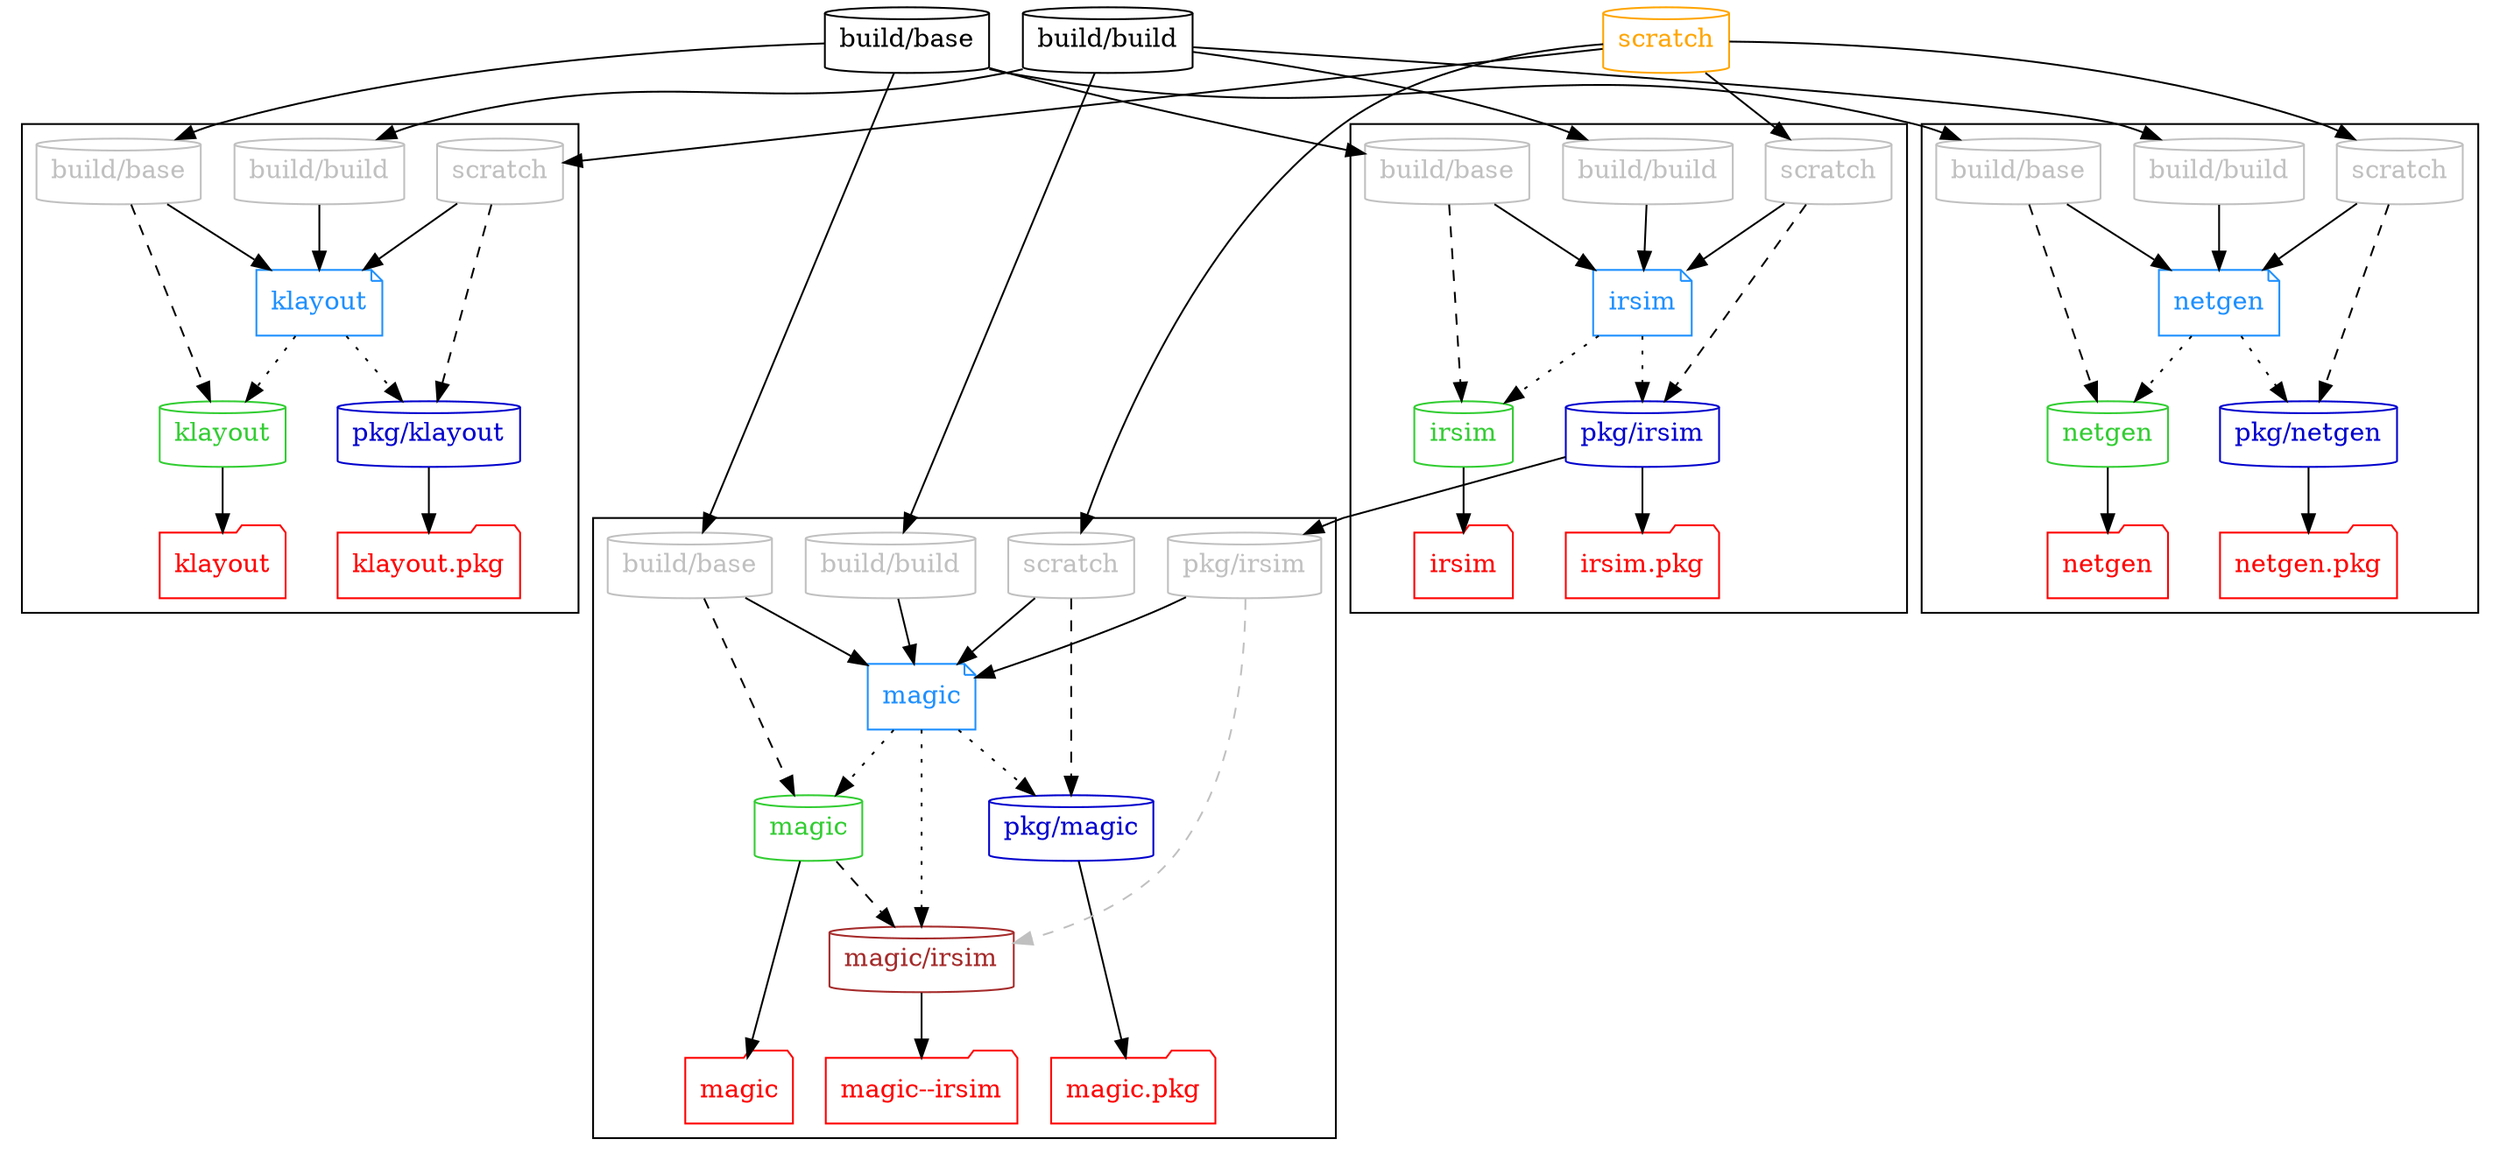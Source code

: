 # Authors:
#   Unai Martinez-Corral
#
# Copyright 2021-2022 Unai Martinez-Corral <unai.martinezcorral@ehu.eus>
#
# Licensed under the Apache License, Version 2.0 (the "License");
# you may not use this file except in compliance with the License.
# You may obtain a copy of the License at
#
#     http://www.apache.org/licenses/LICENSE-2.0
#
# Unless required by applicable law or agreed to in writing, software
# distributed under the License is distributed on an "AS IS" BASIS,
# WITHOUT WARRANTIES OR CONDITIONS OF ANY KIND, either express or implied.
# See the License for the specific language governing permissions and
# limitations under the License.
#
# SPDX-License-Identifier: Apache-2.0

digraph G {

  #splines=polyline; #curved
  newrank=true;

  # Dockerfiles

  { node [shape=note, color=dodgerblue, fontcolor=dodgerblue]
    d_irsim [label="irsim"];
    d_klayout [label="klayout"];
    d_magic [label="magic"];
    d_netgen [label="netgen"];
  }

  # Images

  { node [shape=cylinder]
    "build/build"
    "build/base"
    { node [color=limegreen, fontcolor=limegreen]
      "irsim"
      "klayout"
      "magic"
      "netgen"
    }
    { node [color=mediumblue, fontcolor=mediumblue]
      "pkg/irsim"
      "pkg/klayout"
      "pkg/magic"
      "pkg/netgen"
    }
    { node [color=brown, fontcolor=brown]
      "magic/irsim"
    }
  }

  # External images

  { node [shape=cylinder, color=orange, fontcolor=orange]
    "scratch"
  }

  { rank=same
    "build/build"
    "build/base"
    "scratch"
  }

  # Workflows

  subgraph cluster_irsim {
    { rank=same
      node [shape=cylinder, color=grey, fontcolor=grey]
      "p_irsim_build/build" [label="build/build"]
      "p_irsim_build/base" [label="build/base"]
      "p_irsim_scratch" [label="scratch"]
    }

    d_irsim -> {
      "irsim"
      "pkg/irsim"
    } [style=dotted];

    {
      node [shape=folder, color=red, fontcolor=red]
      "t_irsim" [label="irsim"];
      "t_pkg/irsim" [label="irsim.pkg"];
    }

    "irsim" -> "t_irsim";
    "pkg/irsim" -> "t_pkg/irsim";
  }

  subgraph cluster_klayout {
    { rank=same
      node [shape=cylinder, color=grey, fontcolor=grey]
      "p_klayout_build/build" [label="build/build"]
      "p_klayout_build/base" [label="build/base"]
      "p_klayout_scratch" [label="scratch"]
    }

    d_klayout -> {
      "klayout"
      "pkg/klayout"
    } [style=dotted];

    {
      node [shape=folder, color=red, fontcolor=red]
      "t_klayout" [label="klayout"];
      "t_pkg/klayout" [label="klayout.pkg"];
    }

    "klayout" -> "t_klayout";
    "pkg/klayout" -> "t_pkg/klayout";
  }

  subgraph cluster_magic {
    { rank=same
      node [shape=cylinder, color=grey, fontcolor=grey]
      "p_magic_build/build" [label="build/build"]
      "p_magic_build/base" [label="build/base"]
      "p_magic_scratch" [label="scratch"]
      "p_magic_pkg/irsim" [label="pkg/irsim"]
    }

    d_magic -> {
      "magic"
      "pkg/magic"
      "magic/irsim"
    } [style=dotted];

    { rank=same
      node [shape=folder, color=red, fontcolor=red]
      "t_magic" [label="magic"];
      "t_pkg/magic" [label="magic.pkg"];
      "t_magic/irsim" [label="magic--irsim"];
    }

    "magic" -> "t_magic";
    "pkg/magic" -> "t_pkg/magic";
    "magic/irsim" -> "t_magic/irsim";
  }

  subgraph cluster_netgen {
    { rank=same
      node [shape=cylinder, color=grey, fontcolor=grey]
      "p_netgen_build/build" [label="build/build"]
      "p_netgen_build/base" [label="build/base"]
      "p_netgen_scratch" [label="scratch"]
    }

    d_netgen -> {
      "netgen"
      "pkg/netgen"
    } [style=dotted];

    {
      node [shape=folder, color=red, fontcolor=red]
      "t_netgen" [label="netgen"];
      "t_pkg/netgen" [label="netgen.pkg"];
    }

    "netgen" -> "t_netgen";
    "pkg/netgen" -> "t_pkg/netgen";
  }

  # Dockerfile dependencies

  "build/build" -> "p_irsim_build/build" -> d_irsim;
  "build/base" -> "p_irsim_build/base" -> d_irsim;
  "scratch" -> "p_irsim_scratch" -> d_irsim;

  "build/build" -> "p_klayout_build/build" -> d_klayout;
  "build/base" -> "p_klayout_build/base" -> d_klayout;
  "scratch" -> "p_klayout_scratch" -> d_klayout;

  "pkg/irsim" -> "p_magic_pkg/irsim" -> d_magic;
  "build/build" -> "p_magic_build/build" -> d_magic;
  "build/base" -> "p_magic_build/base" -> d_magic;
  "scratch" -> "p_magic_scratch" -> d_magic;

  "build/build" -> "p_netgen_build/build" -> d_netgen;
  "build/base" -> "p_netgen_build/base" -> d_netgen;
  "scratch" -> "p_netgen_scratch" -> d_netgen;

  # Image dependencies

  { edge [style=dashed]
    "p_irsim_build/base" -> "irsim";
    "p_irsim_scratch" -> "pkg/irsim";
    "p_klayout_build/base" -> "klayout";
    "p_klayout_scratch" -> "pkg/klayout";
    "p_magic_build/base" -> "magic";
    "p_magic_scratch" -> "pkg/magic";
    "magic" -> "magic/irsim";
    "p_netgen_build/base" -> "netgen";
    "p_netgen_scratch" -> "pkg/netgen";
  }

  { edge [style=dashed, color=grey]
    "p_magic_pkg/irsim" -> "magic/irsim";
  }

}
